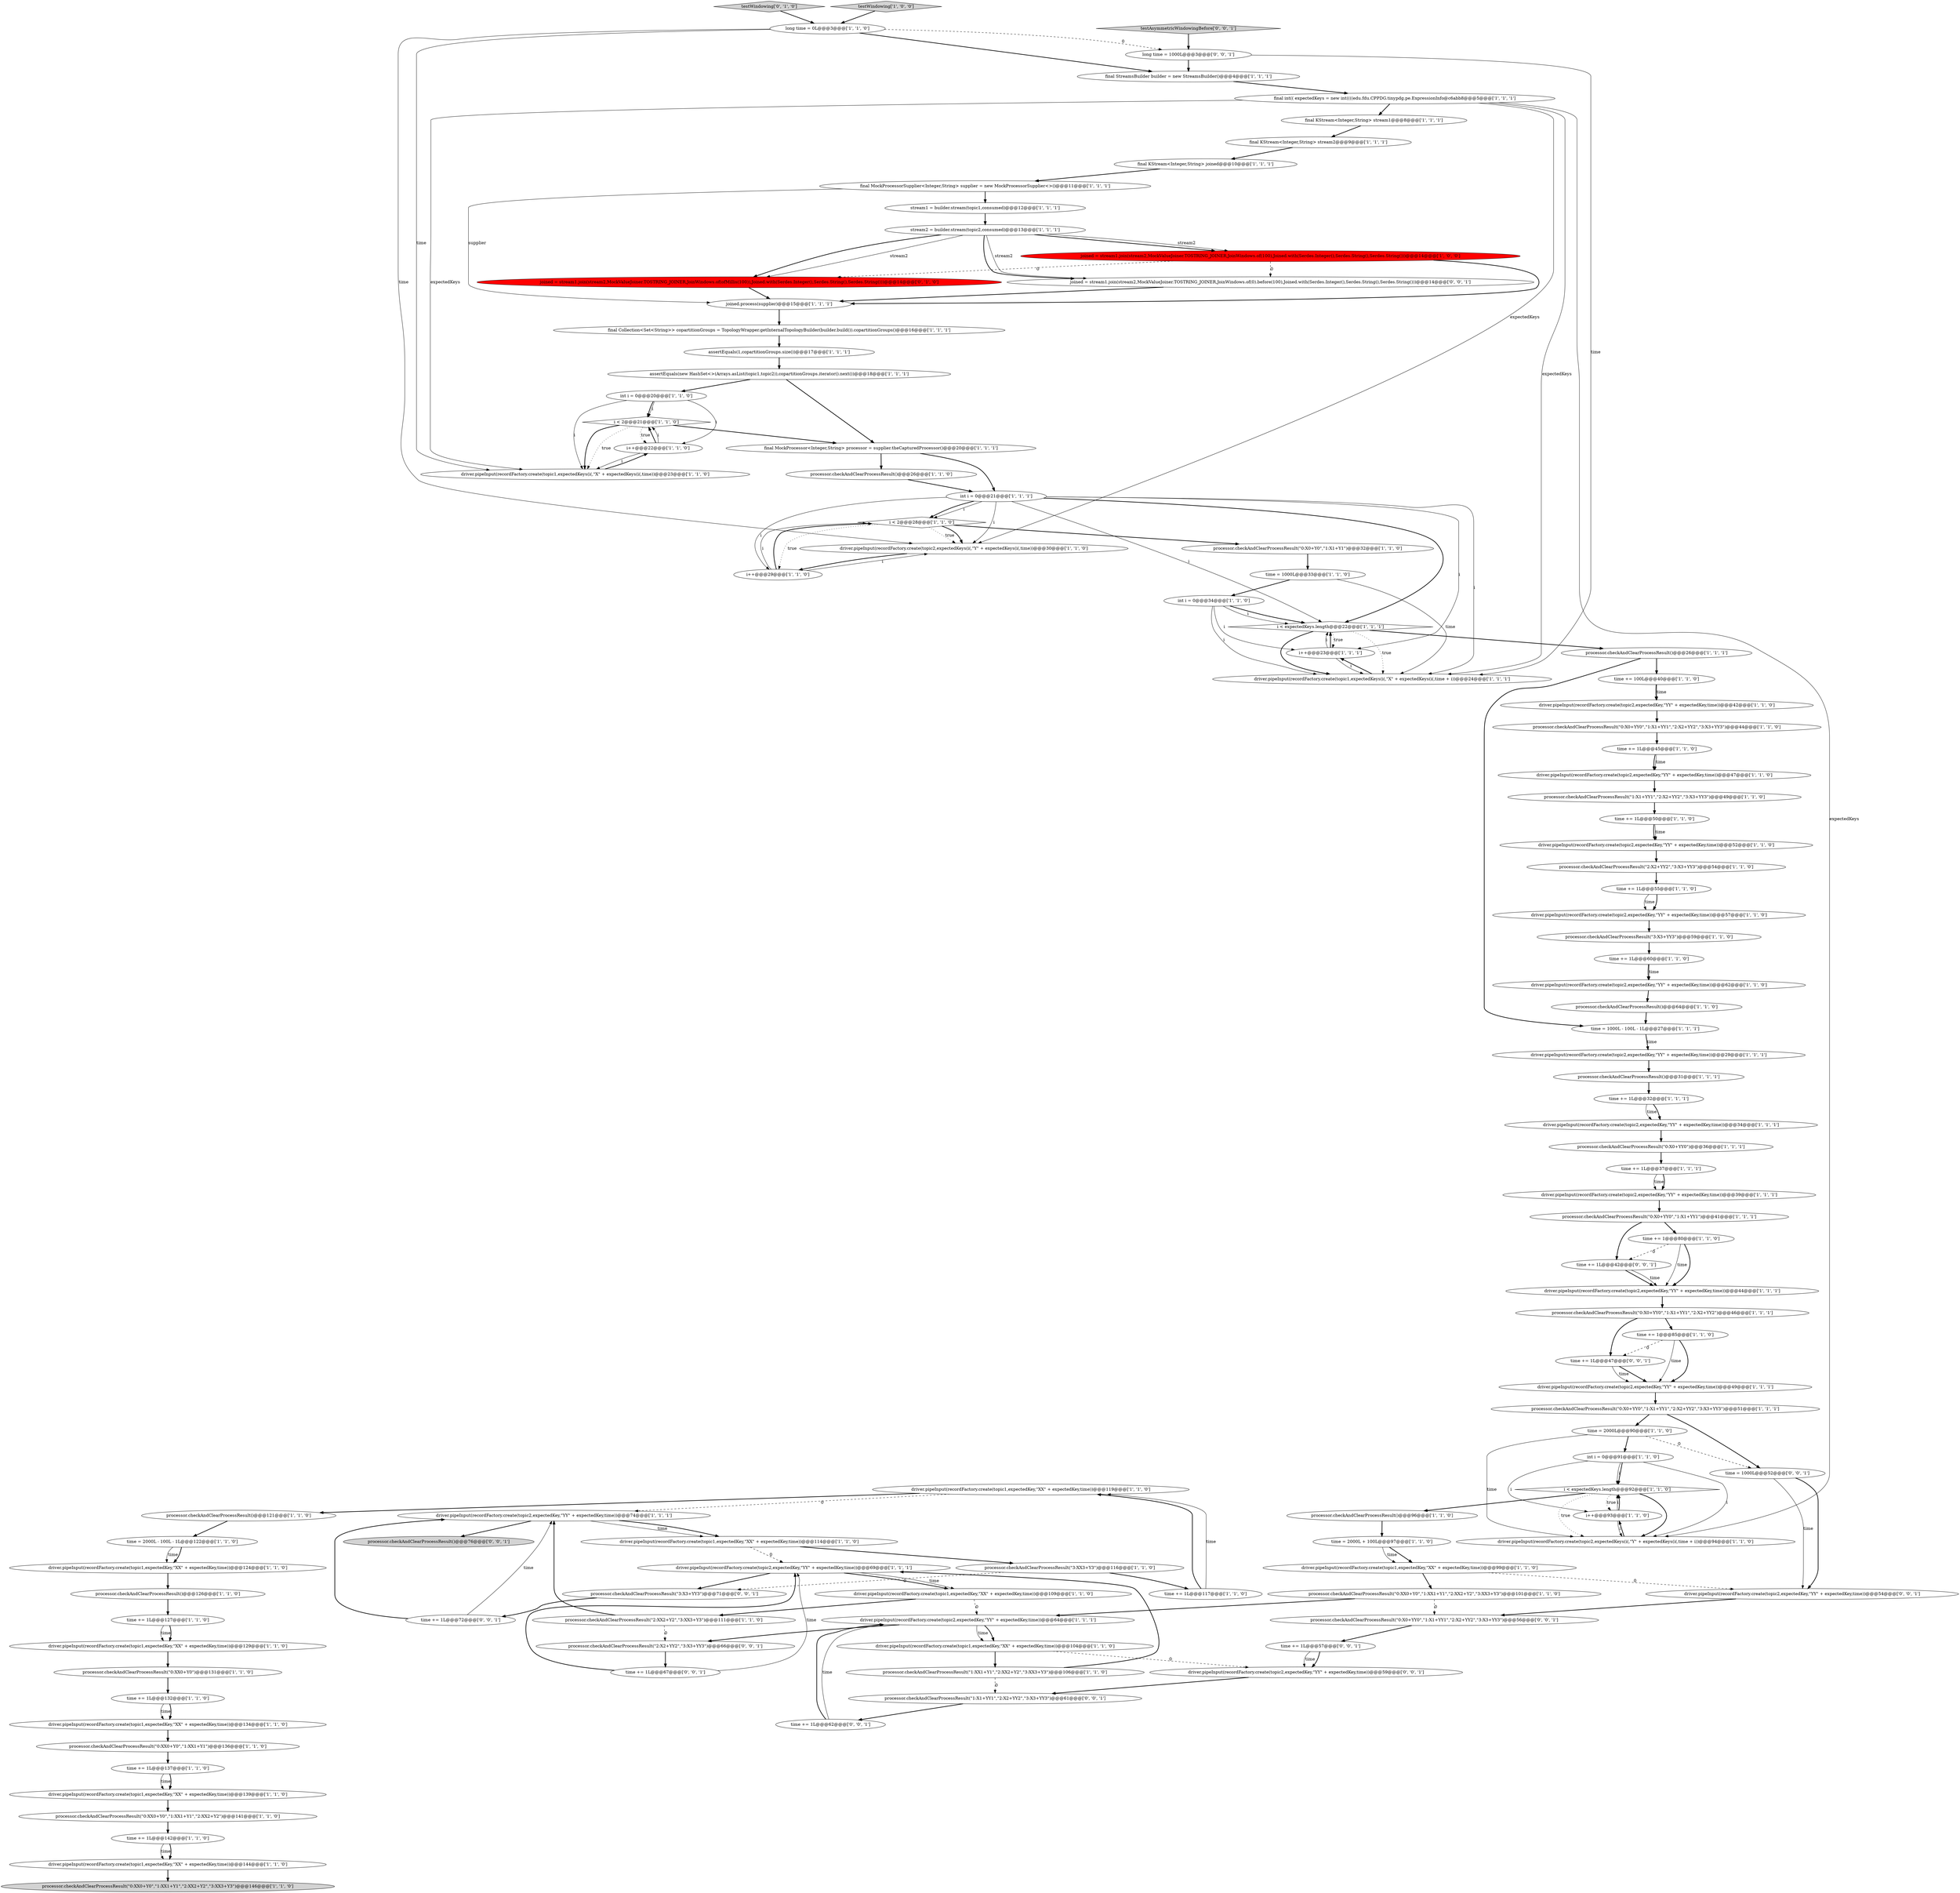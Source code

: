 digraph {
3 [style = filled, label = "processor.checkAndClearProcessResult(\"0:XX0+Y0\")@@@131@@@['1', '1', '0']", fillcolor = white, shape = ellipse image = "AAA0AAABBB1BBB"];
77 [style = filled, label = "i++@@@23@@@['1', '1', '1']", fillcolor = white, shape = ellipse image = "AAA0AAABBB1BBB"];
27 [style = filled, label = "time = 1000L@@@33@@@['1', '1', '0']", fillcolor = white, shape = ellipse image = "AAA0AAABBB1BBB"];
109 [style = filled, label = "long time = 1000L@@@3@@@['0', '0', '1']", fillcolor = white, shape = ellipse image = "AAA0AAABBB3BBB"];
21 [style = filled, label = "i++@@@22@@@['1', '1', '0']", fillcolor = white, shape = ellipse image = "AAA0AAABBB1BBB"];
8 [style = filled, label = "i < 2@@@21@@@['1', '1', '0']", fillcolor = white, shape = diamond image = "AAA0AAABBB1BBB"];
24 [style = filled, label = "processor.checkAndClearProcessResult(\"0:XX0+Y0\",\"1:XX1+Y1\")@@@136@@@['1', '1', '0']", fillcolor = white, shape = ellipse image = "AAA0AAABBB1BBB"];
47 [style = filled, label = "processor.checkAndClearProcessResult(\"0:X0+YY0\")@@@36@@@['1', '1', '1']", fillcolor = white, shape = ellipse image = "AAA0AAABBB1BBB"];
14 [style = filled, label = "stream1 = builder.stream(topic1,consumed)@@@12@@@['1', '1', '1']", fillcolor = white, shape = ellipse image = "AAA0AAABBB1BBB"];
19 [style = filled, label = "driver.pipeInput(recordFactory.create(topic2,expectedKey,\"YY\" + expectedKey,time))@@@69@@@['1', '1', '1']", fillcolor = white, shape = ellipse image = "AAA0AAABBB1BBB"];
2 [style = filled, label = "i++@@@93@@@['1', '1', '0']", fillcolor = white, shape = ellipse image = "AAA0AAABBB1BBB"];
112 [style = filled, label = "time += 1L@@@72@@@['0', '0', '1']", fillcolor = white, shape = ellipse image = "AAA0AAABBB3BBB"];
42 [style = filled, label = "time = 2000L - 100L - 1L@@@122@@@['1', '1', '0']", fillcolor = white, shape = ellipse image = "AAA0AAABBB1BBB"];
61 [style = filled, label = "int i = 0@@@20@@@['1', '1', '0']", fillcolor = white, shape = ellipse image = "AAA0AAABBB1BBB"];
70 [style = filled, label = "joined = stream1.join(stream2,MockValueJoiner.TOSTRING_JOINER,JoinWindows.of(100),Joined.with(Serdes.Integer(),Serdes.String(),Serdes.String()))@@@14@@@['1', '0', '0']", fillcolor = red, shape = ellipse image = "AAA1AAABBB1BBB"];
56 [style = filled, label = "final KStream<Integer,String> joined@@@10@@@['1', '1', '1']", fillcolor = white, shape = ellipse image = "AAA0AAABBB1BBB"];
49 [style = filled, label = "driver.pipeInput(recordFactory.create(topic2,expectedKey,\"YY\" + expectedKey,time))@@@52@@@['1', '1', '0']", fillcolor = white, shape = ellipse image = "AAA0AAABBB1BBB"];
58 [style = filled, label = "processor.checkAndClearProcessResult(\"3:X3+YY3\")@@@59@@@['1', '1', '0']", fillcolor = white, shape = ellipse image = "AAA0AAABBB1BBB"];
11 [style = filled, label = "processor.checkAndClearProcessResult()@@@26@@@['1', '1', '1']", fillcolor = white, shape = ellipse image = "AAA0AAABBB1BBB"];
106 [style = filled, label = "testAsymmetricWindowingBefore['0', '0', '1']", fillcolor = lightgray, shape = diamond image = "AAA0AAABBB3BBB"];
65 [style = filled, label = "time += 1L@@@132@@@['1', '1', '0']", fillcolor = white, shape = ellipse image = "AAA0AAABBB1BBB"];
16 [style = filled, label = "time += 1L@@@60@@@['1', '1', '0']", fillcolor = white, shape = ellipse image = "AAA0AAABBB1BBB"];
50 [style = filled, label = "processor.checkAndClearProcessResult(\"0:X0+Y0\",\"1:X1+Y1\")@@@32@@@['1', '1', '0']", fillcolor = white, shape = ellipse image = "AAA0AAABBB1BBB"];
22 [style = filled, label = "processor.checkAndClearProcessResult(\"2:X2+YY2\",\"3:X3+YY3\")@@@54@@@['1', '1', '0']", fillcolor = white, shape = ellipse image = "AAA0AAABBB1BBB"];
0 [style = filled, label = "time += 1L@@@137@@@['1', '1', '0']", fillcolor = white, shape = ellipse image = "AAA0AAABBB1BBB"];
91 [style = filled, label = "time += 1@@@80@@@['1', '1', '0']", fillcolor = white, shape = ellipse image = "AAA0AAABBB1BBB"];
98 [style = filled, label = "testWindowing['0', '1', '0']", fillcolor = lightgray, shape = diamond image = "AAA0AAABBB2BBB"];
99 [style = filled, label = "joined = stream1.join(stream2,MockValueJoiner.TOSTRING_JOINER,JoinWindows.of(ofMillis(100)),Joined.with(Serdes.Integer(),Serdes.String(),Serdes.String()))@@@14@@@['0', '1', '0']", fillcolor = red, shape = ellipse image = "AAA1AAABBB2BBB"];
105 [style = filled, label = "time += 1L@@@62@@@['0', '0', '1']", fillcolor = white, shape = ellipse image = "AAA0AAABBB3BBB"];
79 [style = filled, label = "joined.process(supplier)@@@15@@@['1', '1', '1']", fillcolor = white, shape = ellipse image = "AAA0AAABBB1BBB"];
63 [style = filled, label = "driver.pipeInput(recordFactory.create(topic1,expectedKey,\"XX\" + expectedKey,time))@@@104@@@['1', '1', '0']", fillcolor = white, shape = ellipse image = "AAA0AAABBB1BBB"];
60 [style = filled, label = "driver.pipeInput(recordFactory.create(topic2,expectedKey,\"YY\" + expectedKey,time))@@@42@@@['1', '1', '0']", fillcolor = white, shape = ellipse image = "AAA0AAABBB1BBB"];
37 [style = filled, label = "processor.checkAndClearProcessResult()@@@121@@@['1', '1', '0']", fillcolor = white, shape = ellipse image = "AAA0AAABBB1BBB"];
108 [style = filled, label = "processor.checkAndClearProcessResult(\"2:X2+YY2\",\"3:X3+YY3\")@@@66@@@['0', '0', '1']", fillcolor = white, shape = ellipse image = "AAA0AAABBB3BBB"];
69 [style = filled, label = "int i = 0@@@34@@@['1', '1', '0']", fillcolor = white, shape = ellipse image = "AAA0AAABBB1BBB"];
104 [style = filled, label = "processor.checkAndClearProcessResult(\"0:X0+YY0\",\"1:X1+YY1\",\"2:X2+YY2\",\"3:X3+YY3\")@@@56@@@['0', '0', '1']", fillcolor = white, shape = ellipse image = "AAA0AAABBB3BBB"];
59 [style = filled, label = "time += 1L@@@127@@@['1', '1', '0']", fillcolor = white, shape = ellipse image = "AAA0AAABBB1BBB"];
113 [style = filled, label = "time += 1L@@@67@@@['0', '0', '1']", fillcolor = white, shape = ellipse image = "AAA0AAABBB3BBB"];
89 [style = filled, label = "driver.pipeInput(recordFactory.create(topic1,expectedKey,\"XX\" + expectedKey,time))@@@144@@@['1', '1', '0']", fillcolor = white, shape = ellipse image = "AAA0AAABBB1BBB"];
36 [style = filled, label = "driver.pipeInput(recordFactory.create(topic1,expectedKey,\"XX\" + expectedKey,time))@@@99@@@['1', '1', '0']", fillcolor = white, shape = ellipse image = "AAA0AAABBB1BBB"];
25 [style = filled, label = "driver.pipeInput(recordFactory.create(topic2,expectedKey,\"YY\" + expectedKey,time))@@@57@@@['1', '1', '0']", fillcolor = white, shape = ellipse image = "AAA0AAABBB1BBB"];
64 [style = filled, label = "time = 2000L + 100L@@@97@@@['1', '1', '0']", fillcolor = white, shape = ellipse image = "AAA0AAABBB1BBB"];
87 [style = filled, label = "driver.pipeInput(recordFactory.create(topic1,expectedKey,\"XX\" + expectedKey,time))@@@129@@@['1', '1', '0']", fillcolor = white, shape = ellipse image = "AAA0AAABBB1BBB"];
100 [style = filled, label = "driver.pipeInput(recordFactory.create(topic2,expectedKey,\"YY\" + expectedKey,time))@@@54@@@['0', '0', '1']", fillcolor = white, shape = ellipse image = "AAA0AAABBB3BBB"];
6 [style = filled, label = "stream2 = builder.stream(topic2,consumed)@@@13@@@['1', '1', '1']", fillcolor = white, shape = ellipse image = "AAA0AAABBB1BBB"];
5 [style = filled, label = "time += 1L@@@142@@@['1', '1', '0']", fillcolor = white, shape = ellipse image = "AAA0AAABBB1BBB"];
41 [style = filled, label = "final MockProcessorSupplier<Integer,String> supplier = new MockProcessorSupplier<>()@@@11@@@['1', '1', '1']", fillcolor = white, shape = ellipse image = "AAA0AAABBB1BBB"];
115 [style = filled, label = "processor.checkAndClearProcessResult()@@@76@@@['0', '0', '1']", fillcolor = lightgray, shape = ellipse image = "AAA0AAABBB3BBB"];
23 [style = filled, label = "driver.pipeInput(recordFactory.create(topic1,expectedKey,\"XX\" + expectedKey,time))@@@119@@@['1', '1', '0']", fillcolor = white, shape = ellipse image = "AAA0AAABBB1BBB"];
18 [style = filled, label = "driver.pipeInput(recordFactory.create(topic1,expectedKey,\"XX\" + expectedKey,time))@@@109@@@['1', '1', '0']", fillcolor = white, shape = ellipse image = "AAA0AAABBB1BBB"];
73 [style = filled, label = "processor.checkAndClearProcessResult(\"0:XX0+Y0\",\"1:XX1+Y1\",\"2:XX2+Y2\",\"3:XX3+Y3\")@@@146@@@['1', '1', '0']", fillcolor = lightgray, shape = ellipse image = "AAA0AAABBB1BBB"];
30 [style = filled, label = "processor.checkAndClearProcessResult(\"1:X1+YY1\",\"2:X2+YY2\",\"3:X3+YY3\")@@@49@@@['1', '1', '0']", fillcolor = white, shape = ellipse image = "AAA0AAABBB1BBB"];
38 [style = filled, label = "time += 1L@@@55@@@['1', '1', '0']", fillcolor = white, shape = ellipse image = "AAA0AAABBB1BBB"];
57 [style = filled, label = "processor.checkAndClearProcessResult(\"3:XX3+Y3\")@@@116@@@['1', '1', '0']", fillcolor = white, shape = ellipse image = "AAA0AAABBB1BBB"];
7 [style = filled, label = "final Collection<Set<String>> copartitionGroups = TopologyWrapper.getInternalTopologyBuilder(builder.build()).copartitionGroups()@@@16@@@['1', '1', '1']", fillcolor = white, shape = ellipse image = "AAA0AAABBB1BBB"];
84 [style = filled, label = "processor.checkAndClearProcessResult(\"0:X0+YY0\",\"1:X1+YY1\",\"2:X2+YY2\")@@@46@@@['1', '1', '1']", fillcolor = white, shape = ellipse image = "AAA0AAABBB1BBB"];
31 [style = filled, label = "processor.checkAndClearProcessResult(\"0:X0+YY0\",\"1:X1+YY1\",\"2:X2+YY2\",\"3:X3+YY3\")@@@51@@@['1', '1', '1']", fillcolor = white, shape = ellipse image = "AAA0AAABBB1BBB"];
45 [style = filled, label = "processor.checkAndClearProcessResult()@@@126@@@['1', '1', '0']", fillcolor = white, shape = ellipse image = "AAA0AAABBB1BBB"];
52 [style = filled, label = "final StreamsBuilder builder = new StreamsBuilder()@@@4@@@['1', '1', '1']", fillcolor = white, shape = ellipse image = "AAA0AAABBB1BBB"];
81 [style = filled, label = "final KStream<Integer,String> stream1@@@8@@@['1', '1', '1']", fillcolor = white, shape = ellipse image = "AAA0AAABBB1BBB"];
76 [style = filled, label = "int i = 0@@@21@@@['1', '1', '1']", fillcolor = white, shape = ellipse image = "AAA0AAABBB1BBB"];
101 [style = filled, label = "time += 1L@@@47@@@['0', '0', '1']", fillcolor = white, shape = ellipse image = "AAA0AAABBB3BBB"];
114 [style = filled, label = "time += 1L@@@42@@@['0', '0', '1']", fillcolor = white, shape = ellipse image = "AAA0AAABBB3BBB"];
94 [style = filled, label = "driver.pipeInput(recordFactory.create(topic1,expectedKey,\"XX\" + expectedKey,time))@@@139@@@['1', '1', '0']", fillcolor = white, shape = ellipse image = "AAA0AAABBB1BBB"];
107 [style = filled, label = "driver.pipeInput(recordFactory.create(topic2,expectedKey,\"YY\" + expectedKey,time))@@@59@@@['0', '0', '1']", fillcolor = white, shape = ellipse image = "AAA0AAABBB3BBB"];
20 [style = filled, label = "driver.pipeInput(recordFactory.create(topic2,expectedKey,\"YY\" + expectedKey,time))@@@74@@@['1', '1', '1']", fillcolor = white, shape = ellipse image = "AAA0AAABBB1BBB"];
33 [style = filled, label = "int i = 0@@@91@@@['1', '1', '0']", fillcolor = white, shape = ellipse image = "AAA0AAABBB1BBB"];
55 [style = filled, label = "time += 1@@@85@@@['1', '1', '0']", fillcolor = white, shape = ellipse image = "AAA0AAABBB1BBB"];
85 [style = filled, label = "processor.checkAndClearProcessResult(\"2:XX2+Y2\",\"3:XX3+Y3\")@@@111@@@['1', '1', '0']", fillcolor = white, shape = ellipse image = "AAA0AAABBB1BBB"];
103 [style = filled, label = "joined = stream1.join(stream2,MockValueJoiner.TOSTRING_JOINER,JoinWindows.of(0).before(100),Joined.with(Serdes.Integer(),Serdes.String(),Serdes.String()))@@@14@@@['0', '0', '1']", fillcolor = white, shape = ellipse image = "AAA0AAABBB3BBB"];
88 [style = filled, label = "final MockProcessor<Integer,String> processor = supplier.theCapturedProcessor()@@@20@@@['1', '1', '1']", fillcolor = white, shape = ellipse image = "AAA0AAABBB1BBB"];
35 [style = filled, label = "driver.pipeInput(recordFactory.create(topic2,expectedKey,\"YY\" + expectedKey,time))@@@29@@@['1', '1', '1']", fillcolor = white, shape = ellipse image = "AAA0AAABBB1BBB"];
72 [style = filled, label = "i < expectedKeys.length@@@22@@@['1', '1', '1']", fillcolor = white, shape = diamond image = "AAA0AAABBB1BBB"];
102 [style = filled, label = "processor.checkAndClearProcessResult(\"1:X1+YY1\",\"2:X2+YY2\",\"3:X3+YY3\")@@@61@@@['0', '0', '1']", fillcolor = white, shape = ellipse image = "AAA0AAABBB3BBB"];
62 [style = filled, label = "driver.pipeInput(recordFactory.create(topic2,expectedKey,\"YY\" + expectedKey,time))@@@34@@@['1', '1', '1']", fillcolor = white, shape = ellipse image = "AAA0AAABBB1BBB"];
96 [style = filled, label = "time += 1L@@@117@@@['1', '1', '0']", fillcolor = white, shape = ellipse image = "AAA0AAABBB1BBB"];
83 [style = filled, label = "driver.pipeInput(recordFactory.create(topic2,expectedKey,\"YY\" + expectedKey,time))@@@44@@@['1', '1', '1']", fillcolor = white, shape = ellipse image = "AAA0AAABBB1BBB"];
80 [style = filled, label = "processor.checkAndClearProcessResult()@@@96@@@['1', '1', '0']", fillcolor = white, shape = ellipse image = "AAA0AAABBB1BBB"];
26 [style = filled, label = "time = 2000L@@@90@@@['1', '1', '0']", fillcolor = white, shape = ellipse image = "AAA0AAABBB1BBB"];
53 [style = filled, label = "driver.pipeInput(recordFactory.create(topic1,expectedKey,\"XX\" + expectedKey,time))@@@114@@@['1', '1', '0']", fillcolor = white, shape = ellipse image = "AAA0AAABBB1BBB"];
9 [style = filled, label = "time += 1L@@@37@@@['1', '1', '1']", fillcolor = white, shape = ellipse image = "AAA0AAABBB1BBB"];
78 [style = filled, label = "time += 1L@@@45@@@['1', '1', '0']", fillcolor = white, shape = ellipse image = "AAA0AAABBB1BBB"];
4 [style = filled, label = "processor.checkAndClearProcessResult(\"0:XX0+Y0\",\"1:XX1+Y1\",\"2:XX2+Y2\")@@@141@@@['1', '1', '0']", fillcolor = white, shape = ellipse image = "AAA0AAABBB1BBB"];
110 [style = filled, label = "time = 1000L@@@52@@@['0', '0', '1']", fillcolor = white, shape = ellipse image = "AAA0AAABBB3BBB"];
17 [style = filled, label = "driver.pipeInput(recordFactory.create(topic2,expectedKey,\"YY\" + expectedKey,time))@@@49@@@['1', '1', '1']", fillcolor = white, shape = ellipse image = "AAA0AAABBB1BBB"];
10 [style = filled, label = "assertEquals(new HashSet<>(Arrays.asList(topic1,topic2)),copartitionGroups.iterator().next())@@@18@@@['1', '1', '1']", fillcolor = white, shape = ellipse image = "AAA0AAABBB1BBB"];
32 [style = filled, label = "assertEquals(1,copartitionGroups.size())@@@17@@@['1', '1', '1']", fillcolor = white, shape = ellipse image = "AAA0AAABBB1BBB"];
1 [style = filled, label = "driver.pipeInput(recordFactory.create(topic2,expectedKey,\"YY\" + expectedKey,time))@@@64@@@['1', '1', '1']", fillcolor = white, shape = ellipse image = "AAA0AAABBB1BBB"];
28 [style = filled, label = "driver.pipeInput(recordFactory.create(topic2,expectedKey,\"YY\" + expectedKey,time))@@@62@@@['1', '1', '0']", fillcolor = white, shape = ellipse image = "AAA0AAABBB1BBB"];
13 [style = filled, label = "i < expectedKeys.length@@@92@@@['1', '1', '0']", fillcolor = white, shape = diamond image = "AAA0AAABBB1BBB"];
68 [style = filled, label = "long time = 0L@@@3@@@['1', '1', '0']", fillcolor = white, shape = ellipse image = "AAA0AAABBB1BBB"];
93 [style = filled, label = "driver.pipeInput(recordFactory.create(topic1,expectedKey,\"XX\" + expectedKey,time))@@@134@@@['1', '1', '0']", fillcolor = white, shape = ellipse image = "AAA0AAABBB1BBB"];
43 [style = filled, label = "processor.checkAndClearProcessResult(\"0:X0+YY0\",\"1:X1+YY1\")@@@41@@@['1', '1', '1']", fillcolor = white, shape = ellipse image = "AAA0AAABBB1BBB"];
92 [style = filled, label = "time += 1L@@@50@@@['1', '1', '0']", fillcolor = white, shape = ellipse image = "AAA0AAABBB1BBB"];
12 [style = filled, label = "driver.pipeInput(recordFactory.create(topic2,expectedKey,\"YY\" + expectedKey,time))@@@47@@@['1', '1', '0']", fillcolor = white, shape = ellipse image = "AAA0AAABBB1BBB"];
54 [style = filled, label = "driver.pipeInput(recordFactory.create(topic2,expectedKeys(i(,\"Y\" + expectedKeys(i(,time + i))@@@94@@@['1', '1', '0']", fillcolor = white, shape = ellipse image = "AAA0AAABBB1BBB"];
74 [style = filled, label = "processor.checkAndClearProcessResult(\"0:XX0+Y0\",\"1:XX1+Y1\",\"2:XX2+Y2\",\"3:XX3+Y3\")@@@101@@@['1', '1', '0']", fillcolor = white, shape = ellipse image = "AAA0AAABBB1BBB"];
71 [style = filled, label = "driver.pipeInput(recordFactory.create(topic1,expectedKeys(i(,\"X\" + expectedKeys(i(,time + i))@@@24@@@['1', '1', '1']", fillcolor = white, shape = ellipse image = "AAA0AAABBB1BBB"];
86 [style = filled, label = "processor.checkAndClearProcessResult()@@@64@@@['1', '1', '0']", fillcolor = white, shape = ellipse image = "AAA0AAABBB1BBB"];
67 [style = filled, label = "testWindowing['1', '0', '0']", fillcolor = lightgray, shape = diamond image = "AAA0AAABBB1BBB"];
111 [style = filled, label = "processor.checkAndClearProcessResult(\"3:X3+YY3\")@@@71@@@['0', '0', '1']", fillcolor = white, shape = ellipse image = "AAA0AAABBB3BBB"];
48 [style = filled, label = "driver.pipeInput(recordFactory.create(topic2,expectedKeys(i(,\"Y\" + expectedKeys(i(,time))@@@30@@@['1', '1', '0']", fillcolor = white, shape = ellipse image = "AAA0AAABBB1BBB"];
46 [style = filled, label = "processor.checkAndClearProcessResult()@@@31@@@['1', '1', '1']", fillcolor = white, shape = ellipse image = "AAA0AAABBB1BBB"];
40 [style = filled, label = "driver.pipeInput(recordFactory.create(topic1,expectedKey,\"XX\" + expectedKey,time))@@@124@@@['1', '1', '0']", fillcolor = white, shape = ellipse image = "AAA0AAABBB1BBB"];
34 [style = filled, label = "processor.checkAndClearProcessResult()@@@26@@@['1', '1', '0']", fillcolor = white, shape = ellipse image = "AAA0AAABBB1BBB"];
97 [style = filled, label = "processor.checkAndClearProcessResult(\"1:XX1+Y1\",\"2:XX2+Y2\",\"3:XX3+Y3\")@@@106@@@['1', '1', '0']", fillcolor = white, shape = ellipse image = "AAA0AAABBB1BBB"];
15 [style = filled, label = "time += 100L@@@40@@@['1', '1', '0']", fillcolor = white, shape = ellipse image = "AAA0AAABBB1BBB"];
75 [style = filled, label = "time += 1L@@@32@@@['1', '1', '1']", fillcolor = white, shape = ellipse image = "AAA0AAABBB1BBB"];
95 [style = filled, label = "final KStream<Integer,String> stream2@@@9@@@['1', '1', '1']", fillcolor = white, shape = ellipse image = "AAA0AAABBB1BBB"];
44 [style = filled, label = "driver.pipeInput(recordFactory.create(topic2,expectedKey,\"YY\" + expectedKey,time))@@@39@@@['1', '1', '1']", fillcolor = white, shape = ellipse image = "AAA0AAABBB1BBB"];
82 [style = filled, label = "time = 1000L - 100L - 1L@@@27@@@['1', '1', '1']", fillcolor = white, shape = ellipse image = "AAA0AAABBB1BBB"];
116 [style = filled, label = "time += 1L@@@57@@@['0', '0', '1']", fillcolor = white, shape = ellipse image = "AAA0AAABBB3BBB"];
51 [style = filled, label = "i++@@@29@@@['1', '1', '0']", fillcolor = white, shape = ellipse image = "AAA0AAABBB1BBB"];
90 [style = filled, label = "final int(( expectedKeys = new int((((edu.fdu.CPPDG.tinypdg.pe.ExpressionInfo@c6abb8@@@5@@@['1', '1', '1']", fillcolor = white, shape = ellipse image = "AAA0AAABBB1BBB"];
66 [style = filled, label = "processor.checkAndClearProcessResult(\"0:X0+YY0\",\"1:X1+YY1\",\"2:X2+YY2\",\"3:X3+YY3\")@@@44@@@['1', '1', '0']", fillcolor = white, shape = ellipse image = "AAA0AAABBB1BBB"];
29 [style = filled, label = "i < 2@@@28@@@['1', '1', '0']", fillcolor = white, shape = diamond image = "AAA0AAABBB1BBB"];
39 [style = filled, label = "driver.pipeInput(recordFactory.create(topic1,expectedKeys(i(,\"X\" + expectedKeys(i(,time))@@@23@@@['1', '1', '0']", fillcolor = white, shape = ellipse image = "AAA0AAABBB1BBB"];
47->9 [style = bold, label=""];
83->84 [style = bold, label=""];
7->32 [style = bold, label=""];
55->17 [style = bold, label=""];
64->36 [style = bold, label=""];
57->96 [style = bold, label=""];
41->79 [style = solid, label="supplier"];
6->70 [style = bold, label=""];
23->20 [style = dashed, label="0"];
84->101 [style = bold, label=""];
64->36 [style = solid, label="time"];
75->62 [style = solid, label="time"];
20->115 [style = bold, label=""];
51->48 [style = solid, label="i"];
8->88 [style = bold, label=""];
29->48 [style = dotted, label="true"];
5->89 [style = solid, label="time"];
56->41 [style = bold, label=""];
76->72 [style = solid, label="i"];
21->8 [style = bold, label=""];
91->83 [style = solid, label="time"];
3->65 [style = bold, label=""];
112->20 [style = solid, label="time"];
57->111 [style = dashed, label="0"];
65->93 [style = solid, label="time"];
49->22 [style = bold, label=""];
59->87 [style = solid, label="time"];
36->100 [style = dashed, label="0"];
6->99 [style = solid, label="stream2"];
48->51 [style = bold, label=""];
76->71 [style = solid, label="i"];
70->79 [style = bold, label=""];
72->11 [style = bold, label=""];
69->72 [style = bold, label=""];
25->58 [style = bold, label=""];
67->68 [style = bold, label=""];
109->52 [style = bold, label=""];
98->68 [style = bold, label=""];
33->2 [style = solid, label="i"];
43->91 [style = bold, label=""];
103->79 [style = bold, label=""];
51->29 [style = solid, label="i"];
18->1 [style = dashed, label="0"];
26->110 [style = dashed, label="0"];
8->39 [style = bold, label=""];
101->17 [style = bold, label=""];
96->23 [style = bold, label=""];
60->66 [style = bold, label=""];
89->73 [style = bold, label=""];
76->51 [style = solid, label="i"];
108->113 [style = bold, label=""];
88->34 [style = bold, label=""];
30->92 [style = bold, label=""];
19->18 [style = bold, label=""];
110->100 [style = bold, label=""];
10->61 [style = bold, label=""];
90->54 [style = solid, label="expectedKeys"];
63->107 [style = dashed, label="0"];
58->16 [style = bold, label=""];
42->40 [style = solid, label="time"];
111->112 [style = bold, label=""];
66->78 [style = bold, label=""];
24->0 [style = bold, label=""];
92->49 [style = solid, label="time"];
9->44 [style = solid, label="time"];
77->72 [style = solid, label="i"];
6->103 [style = bold, label=""];
116->107 [style = bold, label=""];
45->59 [style = bold, label=""];
90->48 [style = solid, label="expectedKeys"];
101->17 [style = solid, label="time"];
52->90 [style = bold, label=""];
13->80 [style = bold, label=""];
102->105 [style = bold, label=""];
75->62 [style = bold, label=""];
74->104 [style = dashed, label="0"];
10->88 [style = bold, label=""];
72->71 [style = dotted, label="true"];
33->13 [style = bold, label=""];
32->10 [style = bold, label=""];
42->40 [style = bold, label=""];
69->72 [style = solid, label="i"];
68->109 [style = dashed, label="0"];
72->77 [style = dotted, label="true"];
22->38 [style = bold, label=""];
23->37 [style = bold, label=""];
114->83 [style = bold, label=""];
91->114 [style = dashed, label="0"];
72->71 [style = bold, label=""];
27->71 [style = solid, label="time"];
61->8 [style = bold, label=""];
54->2 [style = bold, label=""];
9->44 [style = bold, label=""];
68->39 [style = solid, label="time"];
76->29 [style = solid, label="i"];
104->116 [style = bold, label=""];
38->25 [style = bold, label=""];
70->99 [style = dashed, label="0"];
20->53 [style = solid, label="time"];
106->109 [style = bold, label=""];
61->39 [style = solid, label="i"];
90->39 [style = solid, label="expectedKeys"];
1->63 [style = bold, label=""];
95->56 [style = bold, label=""];
0->94 [style = solid, label="time"];
14->6 [style = bold, label=""];
80->64 [style = bold, label=""];
84->55 [style = bold, label=""];
61->21 [style = solid, label="i"];
68->52 [style = bold, label=""];
26->54 [style = solid, label="time"];
69->77 [style = solid, label="i"];
91->83 [style = bold, label=""];
50->27 [style = bold, label=""];
8->21 [style = dotted, label="true"];
109->71 [style = solid, label="time"];
78->12 [style = solid, label="time"];
79->7 [style = bold, label=""];
13->54 [style = bold, label=""];
105->1 [style = solid, label="time"];
100->104 [style = bold, label=""];
8->39 [style = dotted, label="true"];
2->13 [style = solid, label="i"];
76->29 [style = bold, label=""];
97->102 [style = dashed, label="0"];
51->29 [style = bold, label=""];
113->19 [style = bold, label=""];
13->2 [style = dotted, label="true"];
76->77 [style = solid, label="i"];
39->21 [style = bold, label=""];
31->26 [style = bold, label=""];
21->39 [style = solid, label="i"];
86->82 [style = bold, label=""];
46->75 [style = bold, label=""];
29->50 [style = bold, label=""];
105->1 [style = bold, label=""];
81->95 [style = bold, label=""];
27->69 [style = bold, label=""];
107->102 [style = bold, label=""];
96->23 [style = solid, label="time"];
94->4 [style = bold, label=""];
87->3 [style = bold, label=""];
1->63 [style = solid, label="time"];
59->87 [style = bold, label=""];
62->47 [style = bold, label=""];
78->12 [style = bold, label=""];
63->97 [style = bold, label=""];
15->60 [style = solid, label="time"];
82->35 [style = bold, label=""];
29->51 [style = dotted, label="true"];
4->5 [style = bold, label=""];
93->24 [style = bold, label=""];
34->76 [style = bold, label=""];
41->14 [style = bold, label=""];
37->42 [style = bold, label=""];
85->108 [style = dashed, label="0"];
33->54 [style = solid, label="i"];
31->110 [style = bold, label=""];
15->60 [style = bold, label=""];
55->101 [style = dashed, label="0"];
82->35 [style = solid, label="time"];
18->85 [style = bold, label=""];
6->103 [style = solid, label="stream2"];
97->19 [style = bold, label=""];
53->57 [style = bold, label=""];
17->31 [style = bold, label=""];
113->19 [style = solid, label="time"];
38->25 [style = solid, label="time"];
70->103 [style = dashed, label="0"];
12->30 [style = bold, label=""];
28->86 [style = bold, label=""];
88->76 [style = bold, label=""];
53->19 [style = dashed, label="0"];
77->72 [style = bold, label=""];
61->8 [style = solid, label="i"];
20->53 [style = bold, label=""];
69->71 [style = solid, label="i"];
85->20 [style = bold, label=""];
114->83 [style = solid, label="time"];
43->114 [style = bold, label=""];
11->15 [style = bold, label=""];
44->43 [style = bold, label=""];
112->20 [style = bold, label=""];
2->13 [style = bold, label=""];
68->48 [style = solid, label="time"];
76->48 [style = solid, label="i"];
33->13 [style = solid, label="i"];
19->18 [style = solid, label="time"];
90->81 [style = bold, label=""];
76->72 [style = bold, label=""];
6->70 [style = solid, label="stream2"];
16->28 [style = solid, label="time"];
36->74 [style = bold, label=""];
71->77 [style = bold, label=""];
16->28 [style = bold, label=""];
2->54 [style = solid, label="i"];
110->100 [style = solid, label="time"];
6->99 [style = bold, label=""];
11->82 [style = bold, label=""];
65->93 [style = bold, label=""];
0->94 [style = bold, label=""];
99->79 [style = bold, label=""];
74->1 [style = bold, label=""];
77->71 [style = solid, label="i"];
55->17 [style = solid, label="time"];
40->45 [style = bold, label=""];
92->49 [style = bold, label=""];
116->107 [style = solid, label="time"];
29->48 [style = bold, label=""];
21->8 [style = solid, label="i"];
19->111 [style = bold, label=""];
26->33 [style = bold, label=""];
1->108 [style = bold, label=""];
5->89 [style = bold, label=""];
90->71 [style = solid, label="expectedKeys"];
13->54 [style = dotted, label="true"];
35->46 [style = bold, label=""];
}
